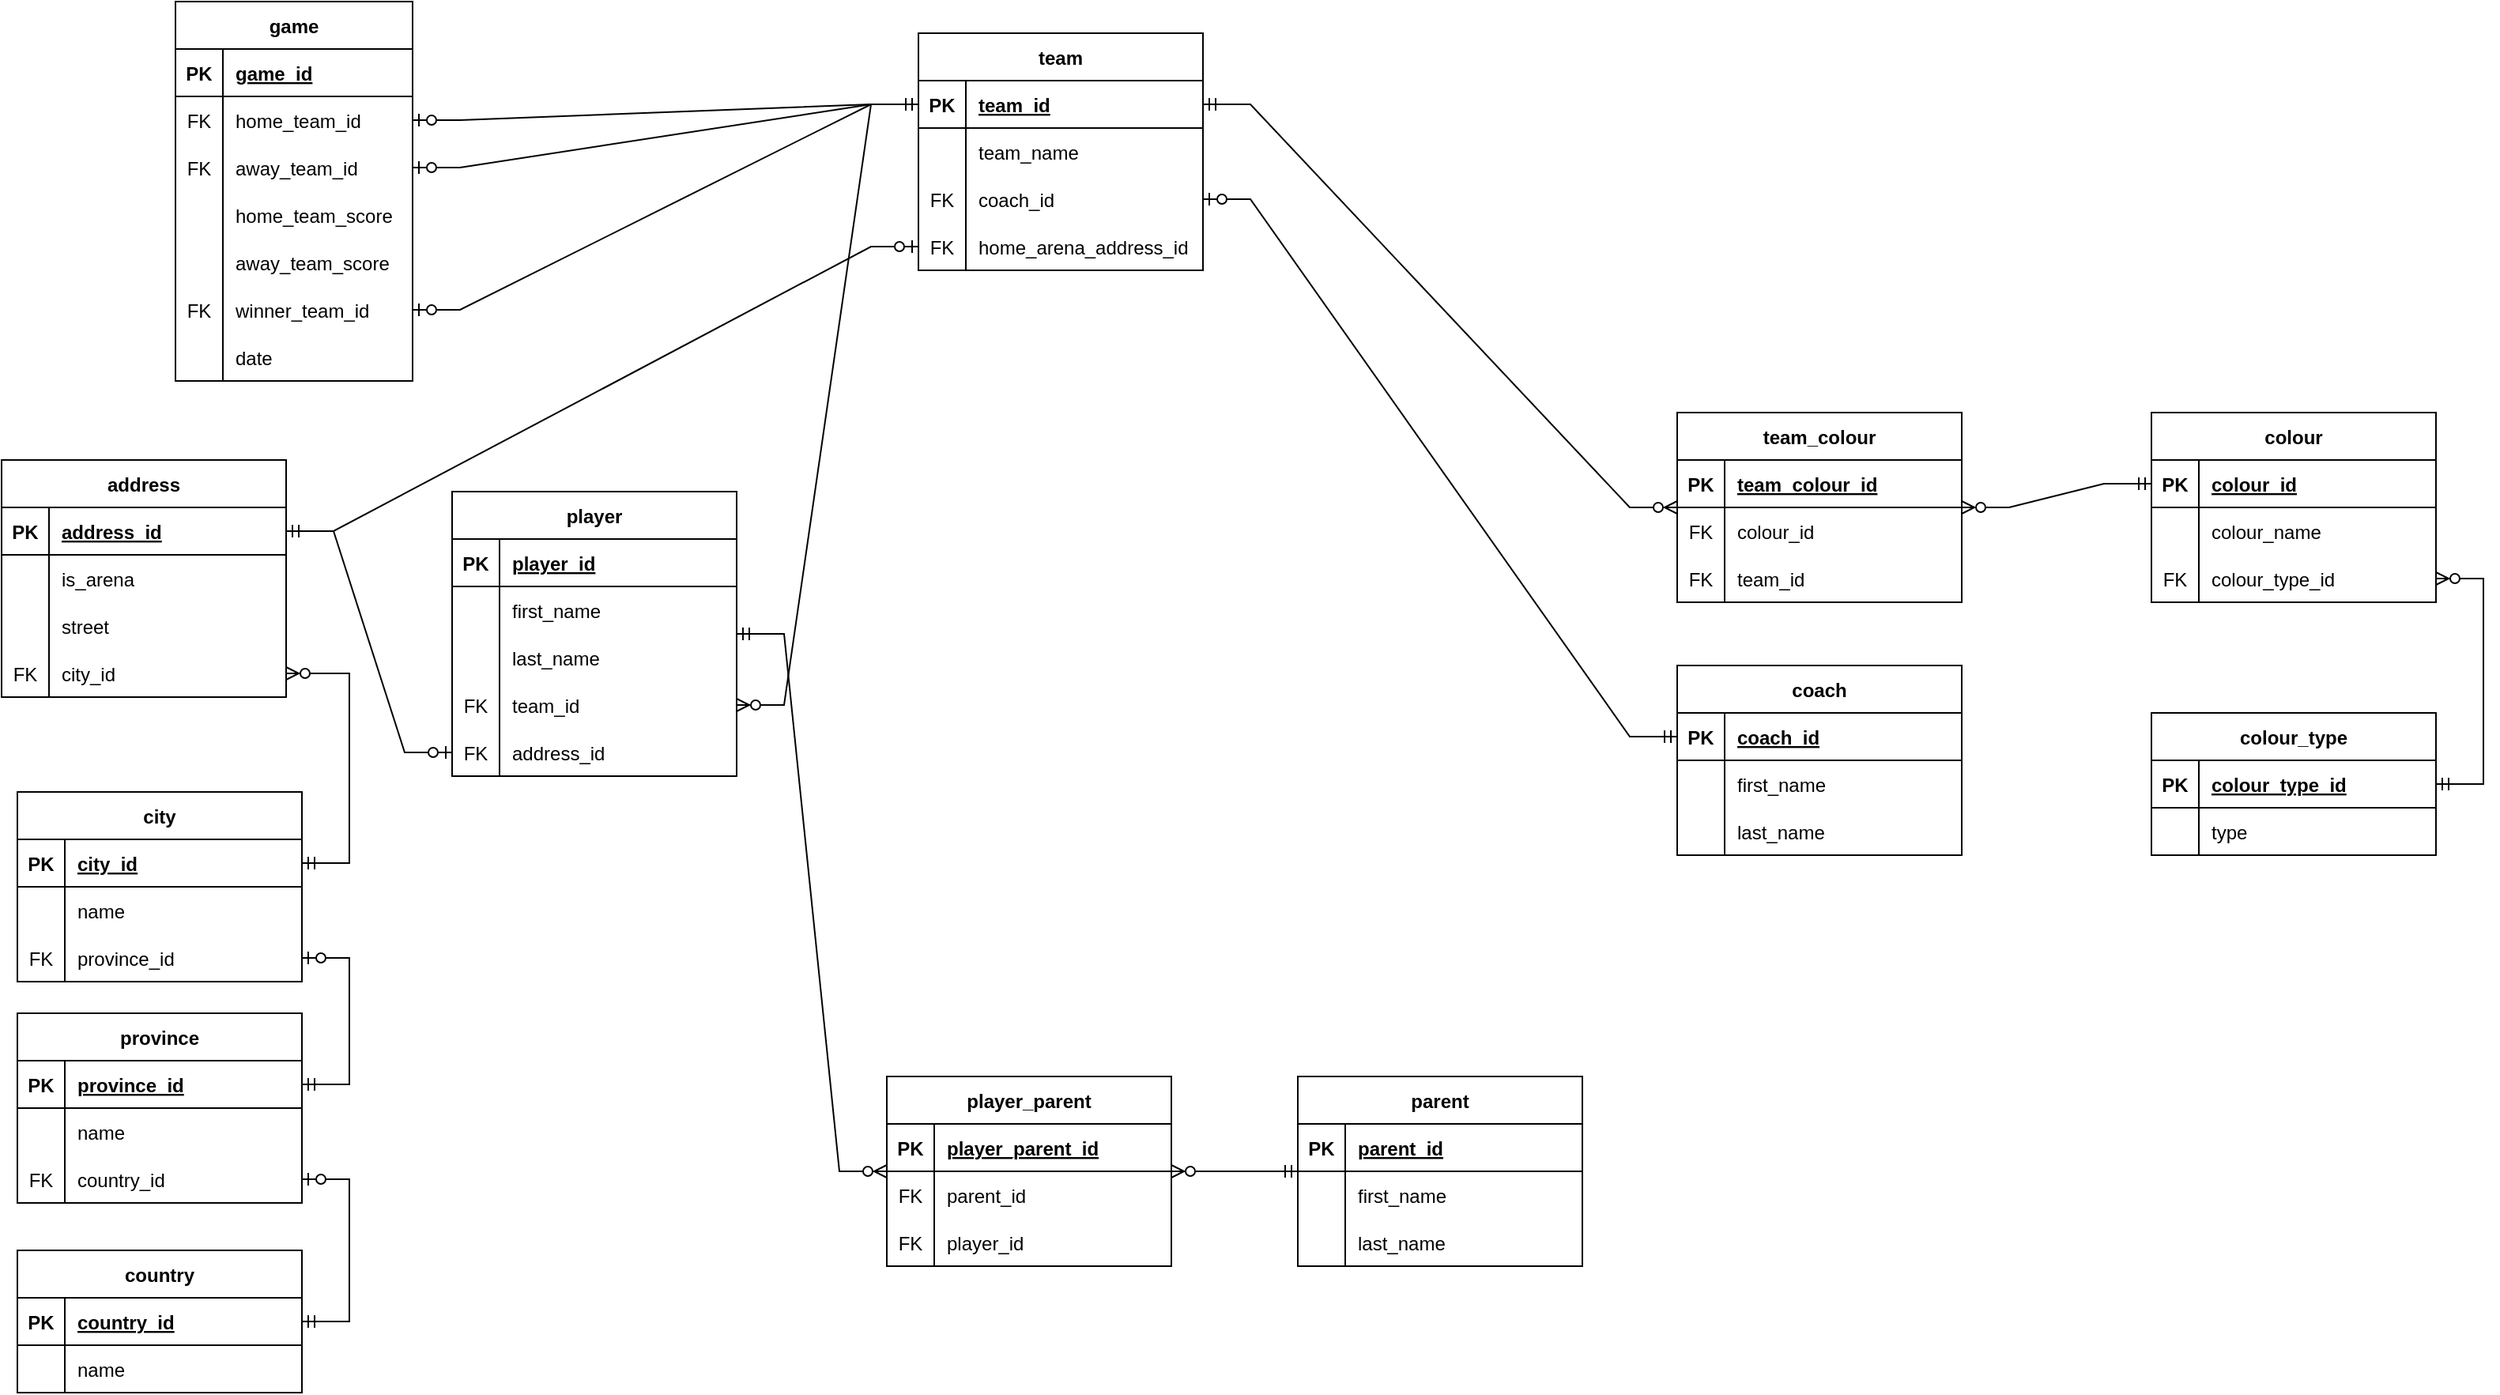 <mxfile version="16.5.2" type="github">
  <diagram id="R2lEEEUBdFMjLlhIrx00" name="Page-1">
    <mxGraphModel dx="1497" dy="794" grid="1" gridSize="10" guides="1" tooltips="1" connect="1" arrows="1" fold="1" page="1" pageScale="1" pageWidth="850" pageHeight="1100" math="0" shadow="0" extFonts="Permanent Marker^https://fonts.googleapis.com/css?family=Permanent+Marker">
      <root>
        <mxCell id="0" />
        <mxCell id="1" parent="0" />
        <mxCell id="Wv8FKeUFwzZ08AXD1K2r-1" value="team" style="shape=table;startSize=30;container=1;collapsible=1;childLayout=tableLayout;fixedRows=1;rowLines=0;fontStyle=1;align=center;resizeLast=1;" parent="1" vertex="1">
          <mxGeometry x="630" y="110" width="180" height="150" as="geometry" />
        </mxCell>
        <mxCell id="Wv8FKeUFwzZ08AXD1K2r-2" value="" style="shape=tableRow;horizontal=0;startSize=0;swimlaneHead=0;swimlaneBody=0;fillColor=none;collapsible=0;dropTarget=0;points=[[0,0.5],[1,0.5]];portConstraint=eastwest;top=0;left=0;right=0;bottom=1;" parent="Wv8FKeUFwzZ08AXD1K2r-1" vertex="1">
          <mxGeometry y="30" width="180" height="30" as="geometry" />
        </mxCell>
        <mxCell id="Wv8FKeUFwzZ08AXD1K2r-3" value="PK" style="shape=partialRectangle;connectable=0;fillColor=none;top=0;left=0;bottom=0;right=0;fontStyle=1;overflow=hidden;" parent="Wv8FKeUFwzZ08AXD1K2r-2" vertex="1">
          <mxGeometry width="30" height="30" as="geometry">
            <mxRectangle width="30" height="30" as="alternateBounds" />
          </mxGeometry>
        </mxCell>
        <mxCell id="Wv8FKeUFwzZ08AXD1K2r-4" value="team_id" style="shape=partialRectangle;connectable=0;fillColor=none;top=0;left=0;bottom=0;right=0;align=left;spacingLeft=6;fontStyle=5;overflow=hidden;" parent="Wv8FKeUFwzZ08AXD1K2r-2" vertex="1">
          <mxGeometry x="30" width="150" height="30" as="geometry">
            <mxRectangle width="150" height="30" as="alternateBounds" />
          </mxGeometry>
        </mxCell>
        <mxCell id="Wv8FKeUFwzZ08AXD1K2r-5" value="" style="shape=tableRow;horizontal=0;startSize=0;swimlaneHead=0;swimlaneBody=0;fillColor=none;collapsible=0;dropTarget=0;points=[[0,0.5],[1,0.5]];portConstraint=eastwest;top=0;left=0;right=0;bottom=0;" parent="Wv8FKeUFwzZ08AXD1K2r-1" vertex="1">
          <mxGeometry y="60" width="180" height="30" as="geometry" />
        </mxCell>
        <mxCell id="Wv8FKeUFwzZ08AXD1K2r-6" value="" style="shape=partialRectangle;connectable=0;fillColor=none;top=0;left=0;bottom=0;right=0;editable=1;overflow=hidden;" parent="Wv8FKeUFwzZ08AXD1K2r-5" vertex="1">
          <mxGeometry width="30" height="30" as="geometry">
            <mxRectangle width="30" height="30" as="alternateBounds" />
          </mxGeometry>
        </mxCell>
        <mxCell id="Wv8FKeUFwzZ08AXD1K2r-7" value="team_name" style="shape=partialRectangle;connectable=0;fillColor=none;top=0;left=0;bottom=0;right=0;align=left;spacingLeft=6;overflow=hidden;" parent="Wv8FKeUFwzZ08AXD1K2r-5" vertex="1">
          <mxGeometry x="30" width="150" height="30" as="geometry">
            <mxRectangle width="150" height="30" as="alternateBounds" />
          </mxGeometry>
        </mxCell>
        <mxCell id="Wv8FKeUFwzZ08AXD1K2r-8" value="" style="shape=tableRow;horizontal=0;startSize=0;swimlaneHead=0;swimlaneBody=0;fillColor=none;collapsible=0;dropTarget=0;points=[[0,0.5],[1,0.5]];portConstraint=eastwest;top=0;left=0;right=0;bottom=0;" parent="Wv8FKeUFwzZ08AXD1K2r-1" vertex="1">
          <mxGeometry y="90" width="180" height="30" as="geometry" />
        </mxCell>
        <mxCell id="Wv8FKeUFwzZ08AXD1K2r-9" value="FK" style="shape=partialRectangle;connectable=0;fillColor=none;top=0;left=0;bottom=0;right=0;editable=1;overflow=hidden;" parent="Wv8FKeUFwzZ08AXD1K2r-8" vertex="1">
          <mxGeometry width="30" height="30" as="geometry">
            <mxRectangle width="30" height="30" as="alternateBounds" />
          </mxGeometry>
        </mxCell>
        <mxCell id="Wv8FKeUFwzZ08AXD1K2r-10" value="coach_id" style="shape=partialRectangle;connectable=0;fillColor=none;top=0;left=0;bottom=0;right=0;align=left;spacingLeft=6;overflow=hidden;" parent="Wv8FKeUFwzZ08AXD1K2r-8" vertex="1">
          <mxGeometry x="30" width="150" height="30" as="geometry">
            <mxRectangle width="150" height="30" as="alternateBounds" />
          </mxGeometry>
        </mxCell>
        <mxCell id="Wv8FKeUFwzZ08AXD1K2r-11" value="" style="shape=tableRow;horizontal=0;startSize=0;swimlaneHead=0;swimlaneBody=0;fillColor=none;collapsible=0;dropTarget=0;points=[[0,0.5],[1,0.5]];portConstraint=eastwest;top=0;left=0;right=0;bottom=0;" parent="Wv8FKeUFwzZ08AXD1K2r-1" vertex="1">
          <mxGeometry y="120" width="180" height="30" as="geometry" />
        </mxCell>
        <mxCell id="Wv8FKeUFwzZ08AXD1K2r-12" value="FK" style="shape=partialRectangle;connectable=0;fillColor=none;top=0;left=0;bottom=0;right=0;editable=1;overflow=hidden;" parent="Wv8FKeUFwzZ08AXD1K2r-11" vertex="1">
          <mxGeometry width="30" height="30" as="geometry">
            <mxRectangle width="30" height="30" as="alternateBounds" />
          </mxGeometry>
        </mxCell>
        <mxCell id="Wv8FKeUFwzZ08AXD1K2r-13" value="home_arena_address_id" style="shape=partialRectangle;connectable=0;fillColor=none;top=0;left=0;bottom=0;right=0;align=left;spacingLeft=6;overflow=hidden;" parent="Wv8FKeUFwzZ08AXD1K2r-11" vertex="1">
          <mxGeometry x="30" width="150" height="30" as="geometry">
            <mxRectangle width="150" height="30" as="alternateBounds" />
          </mxGeometry>
        </mxCell>
        <mxCell id="Wv8FKeUFwzZ08AXD1K2r-14" value="coach" style="shape=table;startSize=30;container=1;collapsible=1;childLayout=tableLayout;fixedRows=1;rowLines=0;fontStyle=1;align=center;resizeLast=1;" parent="1" vertex="1">
          <mxGeometry x="1110" y="510" width="180" height="120" as="geometry" />
        </mxCell>
        <mxCell id="Wv8FKeUFwzZ08AXD1K2r-15" value="" style="shape=tableRow;horizontal=0;startSize=0;swimlaneHead=0;swimlaneBody=0;fillColor=none;collapsible=0;dropTarget=0;points=[[0,0.5],[1,0.5]];portConstraint=eastwest;top=0;left=0;right=0;bottom=1;" parent="Wv8FKeUFwzZ08AXD1K2r-14" vertex="1">
          <mxGeometry y="30" width="180" height="30" as="geometry" />
        </mxCell>
        <mxCell id="Wv8FKeUFwzZ08AXD1K2r-16" value="PK" style="shape=partialRectangle;connectable=0;fillColor=none;top=0;left=0;bottom=0;right=0;fontStyle=1;overflow=hidden;" parent="Wv8FKeUFwzZ08AXD1K2r-15" vertex="1">
          <mxGeometry width="30" height="30" as="geometry">
            <mxRectangle width="30" height="30" as="alternateBounds" />
          </mxGeometry>
        </mxCell>
        <mxCell id="Wv8FKeUFwzZ08AXD1K2r-17" value="coach_id" style="shape=partialRectangle;connectable=0;fillColor=none;top=0;left=0;bottom=0;right=0;align=left;spacingLeft=6;fontStyle=5;overflow=hidden;" parent="Wv8FKeUFwzZ08AXD1K2r-15" vertex="1">
          <mxGeometry x="30" width="150" height="30" as="geometry">
            <mxRectangle width="150" height="30" as="alternateBounds" />
          </mxGeometry>
        </mxCell>
        <mxCell id="Wv8FKeUFwzZ08AXD1K2r-18" value="" style="shape=tableRow;horizontal=0;startSize=0;swimlaneHead=0;swimlaneBody=0;fillColor=none;collapsible=0;dropTarget=0;points=[[0,0.5],[1,0.5]];portConstraint=eastwest;top=0;left=0;right=0;bottom=0;" parent="Wv8FKeUFwzZ08AXD1K2r-14" vertex="1">
          <mxGeometry y="60" width="180" height="30" as="geometry" />
        </mxCell>
        <mxCell id="Wv8FKeUFwzZ08AXD1K2r-19" value="" style="shape=partialRectangle;connectable=0;fillColor=none;top=0;left=0;bottom=0;right=0;editable=1;overflow=hidden;" parent="Wv8FKeUFwzZ08AXD1K2r-18" vertex="1">
          <mxGeometry width="30" height="30" as="geometry">
            <mxRectangle width="30" height="30" as="alternateBounds" />
          </mxGeometry>
        </mxCell>
        <mxCell id="Wv8FKeUFwzZ08AXD1K2r-20" value="first_name" style="shape=partialRectangle;connectable=0;fillColor=none;top=0;left=0;bottom=0;right=0;align=left;spacingLeft=6;overflow=hidden;" parent="Wv8FKeUFwzZ08AXD1K2r-18" vertex="1">
          <mxGeometry x="30" width="150" height="30" as="geometry">
            <mxRectangle width="150" height="30" as="alternateBounds" />
          </mxGeometry>
        </mxCell>
        <mxCell id="Wv8FKeUFwzZ08AXD1K2r-21" value="" style="shape=tableRow;horizontal=0;startSize=0;swimlaneHead=0;swimlaneBody=0;fillColor=none;collapsible=0;dropTarget=0;points=[[0,0.5],[1,0.5]];portConstraint=eastwest;top=0;left=0;right=0;bottom=0;" parent="Wv8FKeUFwzZ08AXD1K2r-14" vertex="1">
          <mxGeometry y="90" width="180" height="30" as="geometry" />
        </mxCell>
        <mxCell id="Wv8FKeUFwzZ08AXD1K2r-22" value="" style="shape=partialRectangle;connectable=0;fillColor=none;top=0;left=0;bottom=0;right=0;editable=1;overflow=hidden;" parent="Wv8FKeUFwzZ08AXD1K2r-21" vertex="1">
          <mxGeometry width="30" height="30" as="geometry">
            <mxRectangle width="30" height="30" as="alternateBounds" />
          </mxGeometry>
        </mxCell>
        <mxCell id="Wv8FKeUFwzZ08AXD1K2r-23" value="last_name" style="shape=partialRectangle;connectable=0;fillColor=none;top=0;left=0;bottom=0;right=0;align=left;spacingLeft=6;overflow=hidden;" parent="Wv8FKeUFwzZ08AXD1K2r-21" vertex="1">
          <mxGeometry x="30" width="150" height="30" as="geometry">
            <mxRectangle width="150" height="30" as="alternateBounds" />
          </mxGeometry>
        </mxCell>
        <mxCell id="Wv8FKeUFwzZ08AXD1K2r-44" value="" style="edgeStyle=entityRelationEdgeStyle;fontSize=12;html=1;endArrow=ERzeroToOne;startArrow=ERmandOne;rounded=0;" parent="1" source="Wv8FKeUFwzZ08AXD1K2r-15" target="Wv8FKeUFwzZ08AXD1K2r-8" edge="1">
          <mxGeometry width="100" height="100" relative="1" as="geometry">
            <mxPoint x="370" y="440" as="sourcePoint" />
            <mxPoint x="470" y="340" as="targetPoint" />
          </mxGeometry>
        </mxCell>
        <mxCell id="Wv8FKeUFwzZ08AXD1K2r-45" value="team_colour" style="shape=table;startSize=30;container=1;collapsible=1;childLayout=tableLayout;fixedRows=1;rowLines=0;fontStyle=1;align=center;resizeLast=1;" parent="1" vertex="1">
          <mxGeometry x="1110" y="350" width="180" height="120" as="geometry" />
        </mxCell>
        <mxCell id="Wv8FKeUFwzZ08AXD1K2r-46" value="" style="shape=tableRow;horizontal=0;startSize=0;swimlaneHead=0;swimlaneBody=0;fillColor=none;collapsible=0;dropTarget=0;points=[[0,0.5],[1,0.5]];portConstraint=eastwest;top=0;left=0;right=0;bottom=1;" parent="Wv8FKeUFwzZ08AXD1K2r-45" vertex="1">
          <mxGeometry y="30" width="180" height="30" as="geometry" />
        </mxCell>
        <mxCell id="Wv8FKeUFwzZ08AXD1K2r-47" value="PK" style="shape=partialRectangle;connectable=0;fillColor=none;top=0;left=0;bottom=0;right=0;fontStyle=1;overflow=hidden;" parent="Wv8FKeUFwzZ08AXD1K2r-46" vertex="1">
          <mxGeometry width="30" height="30" as="geometry">
            <mxRectangle width="30" height="30" as="alternateBounds" />
          </mxGeometry>
        </mxCell>
        <mxCell id="Wv8FKeUFwzZ08AXD1K2r-48" value="team_colour_id" style="shape=partialRectangle;connectable=0;fillColor=none;top=0;left=0;bottom=0;right=0;align=left;spacingLeft=6;fontStyle=5;overflow=hidden;" parent="Wv8FKeUFwzZ08AXD1K2r-46" vertex="1">
          <mxGeometry x="30" width="150" height="30" as="geometry">
            <mxRectangle width="150" height="30" as="alternateBounds" />
          </mxGeometry>
        </mxCell>
        <mxCell id="Wv8FKeUFwzZ08AXD1K2r-49" value="" style="shape=tableRow;horizontal=0;startSize=0;swimlaneHead=0;swimlaneBody=0;fillColor=none;collapsible=0;dropTarget=0;points=[[0,0.5],[1,0.5]];portConstraint=eastwest;top=0;left=0;right=0;bottom=0;" parent="Wv8FKeUFwzZ08AXD1K2r-45" vertex="1">
          <mxGeometry y="60" width="180" height="30" as="geometry" />
        </mxCell>
        <mxCell id="Wv8FKeUFwzZ08AXD1K2r-50" value="FK" style="shape=partialRectangle;connectable=0;fillColor=none;top=0;left=0;bottom=0;right=0;editable=1;overflow=hidden;" parent="Wv8FKeUFwzZ08AXD1K2r-49" vertex="1">
          <mxGeometry width="30" height="30" as="geometry">
            <mxRectangle width="30" height="30" as="alternateBounds" />
          </mxGeometry>
        </mxCell>
        <mxCell id="Wv8FKeUFwzZ08AXD1K2r-51" value="colour_id" style="shape=partialRectangle;connectable=0;fillColor=none;top=0;left=0;bottom=0;right=0;align=left;spacingLeft=6;overflow=hidden;" parent="Wv8FKeUFwzZ08AXD1K2r-49" vertex="1">
          <mxGeometry x="30" width="150" height="30" as="geometry">
            <mxRectangle width="150" height="30" as="alternateBounds" />
          </mxGeometry>
        </mxCell>
        <mxCell id="Wv8FKeUFwzZ08AXD1K2r-52" value="" style="shape=tableRow;horizontal=0;startSize=0;swimlaneHead=0;swimlaneBody=0;fillColor=none;collapsible=0;dropTarget=0;points=[[0,0.5],[1,0.5]];portConstraint=eastwest;top=0;left=0;right=0;bottom=0;" parent="Wv8FKeUFwzZ08AXD1K2r-45" vertex="1">
          <mxGeometry y="90" width="180" height="30" as="geometry" />
        </mxCell>
        <mxCell id="Wv8FKeUFwzZ08AXD1K2r-53" value="FK" style="shape=partialRectangle;connectable=0;fillColor=none;top=0;left=0;bottom=0;right=0;editable=1;overflow=hidden;" parent="Wv8FKeUFwzZ08AXD1K2r-52" vertex="1">
          <mxGeometry width="30" height="30" as="geometry">
            <mxRectangle width="30" height="30" as="alternateBounds" />
          </mxGeometry>
        </mxCell>
        <mxCell id="Wv8FKeUFwzZ08AXD1K2r-54" value="team_id" style="shape=partialRectangle;connectable=0;fillColor=none;top=0;left=0;bottom=0;right=0;align=left;spacingLeft=6;overflow=hidden;" parent="Wv8FKeUFwzZ08AXD1K2r-52" vertex="1">
          <mxGeometry x="30" width="150" height="30" as="geometry">
            <mxRectangle width="150" height="30" as="alternateBounds" />
          </mxGeometry>
        </mxCell>
        <mxCell id="Wv8FKeUFwzZ08AXD1K2r-58" value="" style="edgeStyle=entityRelationEdgeStyle;fontSize=12;html=1;endArrow=ERzeroToMany;startArrow=ERmandOne;rounded=0;" parent="1" source="Wv8FKeUFwzZ08AXD1K2r-2" target="Wv8FKeUFwzZ08AXD1K2r-45" edge="1">
          <mxGeometry width="100" height="100" relative="1" as="geometry">
            <mxPoint x="370" y="440" as="sourcePoint" />
            <mxPoint x="470" y="340" as="targetPoint" />
          </mxGeometry>
        </mxCell>
        <mxCell id="Wv8FKeUFwzZ08AXD1K2r-59" value="player" style="shape=table;startSize=30;container=1;collapsible=1;childLayout=tableLayout;fixedRows=1;rowLines=0;fontStyle=1;align=center;resizeLast=1;" parent="1" vertex="1">
          <mxGeometry x="335" y="400" width="180" height="180" as="geometry" />
        </mxCell>
        <mxCell id="Wv8FKeUFwzZ08AXD1K2r-60" value="" style="shape=tableRow;horizontal=0;startSize=0;swimlaneHead=0;swimlaneBody=0;fillColor=none;collapsible=0;dropTarget=0;points=[[0,0.5],[1,0.5]];portConstraint=eastwest;top=0;left=0;right=0;bottom=1;" parent="Wv8FKeUFwzZ08AXD1K2r-59" vertex="1">
          <mxGeometry y="30" width="180" height="30" as="geometry" />
        </mxCell>
        <mxCell id="Wv8FKeUFwzZ08AXD1K2r-61" value="PK" style="shape=partialRectangle;connectable=0;fillColor=none;top=0;left=0;bottom=0;right=0;fontStyle=1;overflow=hidden;" parent="Wv8FKeUFwzZ08AXD1K2r-60" vertex="1">
          <mxGeometry width="30" height="30" as="geometry">
            <mxRectangle width="30" height="30" as="alternateBounds" />
          </mxGeometry>
        </mxCell>
        <mxCell id="Wv8FKeUFwzZ08AXD1K2r-62" value="player_id" style="shape=partialRectangle;connectable=0;fillColor=none;top=0;left=0;bottom=0;right=0;align=left;spacingLeft=6;fontStyle=5;overflow=hidden;" parent="Wv8FKeUFwzZ08AXD1K2r-60" vertex="1">
          <mxGeometry x="30" width="150" height="30" as="geometry">
            <mxRectangle width="150" height="30" as="alternateBounds" />
          </mxGeometry>
        </mxCell>
        <mxCell id="Wv8FKeUFwzZ08AXD1K2r-63" value="" style="shape=tableRow;horizontal=0;startSize=0;swimlaneHead=0;swimlaneBody=0;fillColor=none;collapsible=0;dropTarget=0;points=[[0,0.5],[1,0.5]];portConstraint=eastwest;top=0;left=0;right=0;bottom=0;" parent="Wv8FKeUFwzZ08AXD1K2r-59" vertex="1">
          <mxGeometry y="60" width="180" height="30" as="geometry" />
        </mxCell>
        <mxCell id="Wv8FKeUFwzZ08AXD1K2r-64" value="" style="shape=partialRectangle;connectable=0;fillColor=none;top=0;left=0;bottom=0;right=0;editable=1;overflow=hidden;" parent="Wv8FKeUFwzZ08AXD1K2r-63" vertex="1">
          <mxGeometry width="30" height="30" as="geometry">
            <mxRectangle width="30" height="30" as="alternateBounds" />
          </mxGeometry>
        </mxCell>
        <mxCell id="Wv8FKeUFwzZ08AXD1K2r-65" value="first_name" style="shape=partialRectangle;connectable=0;fillColor=none;top=0;left=0;bottom=0;right=0;align=left;spacingLeft=6;overflow=hidden;" parent="Wv8FKeUFwzZ08AXD1K2r-63" vertex="1">
          <mxGeometry x="30" width="150" height="30" as="geometry">
            <mxRectangle width="150" height="30" as="alternateBounds" />
          </mxGeometry>
        </mxCell>
        <mxCell id="Wv8FKeUFwzZ08AXD1K2r-66" value="" style="shape=tableRow;horizontal=0;startSize=0;swimlaneHead=0;swimlaneBody=0;fillColor=none;collapsible=0;dropTarget=0;points=[[0,0.5],[1,0.5]];portConstraint=eastwest;top=0;left=0;right=0;bottom=0;" parent="Wv8FKeUFwzZ08AXD1K2r-59" vertex="1">
          <mxGeometry y="90" width="180" height="30" as="geometry" />
        </mxCell>
        <mxCell id="Wv8FKeUFwzZ08AXD1K2r-67" value="" style="shape=partialRectangle;connectable=0;fillColor=none;top=0;left=0;bottom=0;right=0;editable=1;overflow=hidden;" parent="Wv8FKeUFwzZ08AXD1K2r-66" vertex="1">
          <mxGeometry width="30" height="30" as="geometry">
            <mxRectangle width="30" height="30" as="alternateBounds" />
          </mxGeometry>
        </mxCell>
        <mxCell id="Wv8FKeUFwzZ08AXD1K2r-68" value="last_name" style="shape=partialRectangle;connectable=0;fillColor=none;top=0;left=0;bottom=0;right=0;align=left;spacingLeft=6;overflow=hidden;" parent="Wv8FKeUFwzZ08AXD1K2r-66" vertex="1">
          <mxGeometry x="30" width="150" height="30" as="geometry">
            <mxRectangle width="150" height="30" as="alternateBounds" />
          </mxGeometry>
        </mxCell>
        <mxCell id="Wv8FKeUFwzZ08AXD1K2r-69" value="" style="shape=tableRow;horizontal=0;startSize=0;swimlaneHead=0;swimlaneBody=0;fillColor=none;collapsible=0;dropTarget=0;points=[[0,0.5],[1,0.5]];portConstraint=eastwest;top=0;left=0;right=0;bottom=0;" parent="Wv8FKeUFwzZ08AXD1K2r-59" vertex="1">
          <mxGeometry y="120" width="180" height="30" as="geometry" />
        </mxCell>
        <mxCell id="Wv8FKeUFwzZ08AXD1K2r-70" value="FK" style="shape=partialRectangle;connectable=0;fillColor=none;top=0;left=0;bottom=0;right=0;editable=1;overflow=hidden;" parent="Wv8FKeUFwzZ08AXD1K2r-69" vertex="1">
          <mxGeometry width="30" height="30" as="geometry">
            <mxRectangle width="30" height="30" as="alternateBounds" />
          </mxGeometry>
        </mxCell>
        <mxCell id="Wv8FKeUFwzZ08AXD1K2r-71" value="team_id" style="shape=partialRectangle;connectable=0;fillColor=none;top=0;left=0;bottom=0;right=0;align=left;spacingLeft=6;overflow=hidden;" parent="Wv8FKeUFwzZ08AXD1K2r-69" vertex="1">
          <mxGeometry x="30" width="150" height="30" as="geometry">
            <mxRectangle width="150" height="30" as="alternateBounds" />
          </mxGeometry>
        </mxCell>
        <mxCell id="Wv8FKeUFwzZ08AXD1K2r-101" value="" style="shape=tableRow;horizontal=0;startSize=0;swimlaneHead=0;swimlaneBody=0;fillColor=none;collapsible=0;dropTarget=0;points=[[0,0.5],[1,0.5]];portConstraint=eastwest;top=0;left=0;right=0;bottom=0;" parent="Wv8FKeUFwzZ08AXD1K2r-59" vertex="1">
          <mxGeometry y="150" width="180" height="30" as="geometry" />
        </mxCell>
        <mxCell id="Wv8FKeUFwzZ08AXD1K2r-102" value="FK" style="shape=partialRectangle;connectable=0;fillColor=none;top=0;left=0;bottom=0;right=0;fontStyle=0;overflow=hidden;" parent="Wv8FKeUFwzZ08AXD1K2r-101" vertex="1">
          <mxGeometry width="30" height="30" as="geometry">
            <mxRectangle width="30" height="30" as="alternateBounds" />
          </mxGeometry>
        </mxCell>
        <mxCell id="Wv8FKeUFwzZ08AXD1K2r-103" value="address_id" style="shape=partialRectangle;connectable=0;fillColor=none;top=0;left=0;bottom=0;right=0;align=left;spacingLeft=6;fontStyle=0;overflow=hidden;" parent="Wv8FKeUFwzZ08AXD1K2r-101" vertex="1">
          <mxGeometry x="30" width="150" height="30" as="geometry">
            <mxRectangle width="150" height="30" as="alternateBounds" />
          </mxGeometry>
        </mxCell>
        <mxCell id="Wv8FKeUFwzZ08AXD1K2r-72" value="parent" style="shape=table;startSize=30;container=1;collapsible=1;childLayout=tableLayout;fixedRows=1;rowLines=0;fontStyle=1;align=center;resizeLast=1;" parent="1" vertex="1">
          <mxGeometry x="870" y="770" width="180" height="120" as="geometry" />
        </mxCell>
        <mxCell id="Wv8FKeUFwzZ08AXD1K2r-73" value="" style="shape=tableRow;horizontal=0;startSize=0;swimlaneHead=0;swimlaneBody=0;fillColor=none;collapsible=0;dropTarget=0;points=[[0,0.5],[1,0.5]];portConstraint=eastwest;top=0;left=0;right=0;bottom=1;" parent="Wv8FKeUFwzZ08AXD1K2r-72" vertex="1">
          <mxGeometry y="30" width="180" height="30" as="geometry" />
        </mxCell>
        <mxCell id="Wv8FKeUFwzZ08AXD1K2r-74" value="PK" style="shape=partialRectangle;connectable=0;fillColor=none;top=0;left=0;bottom=0;right=0;fontStyle=1;overflow=hidden;" parent="Wv8FKeUFwzZ08AXD1K2r-73" vertex="1">
          <mxGeometry width="30" height="30" as="geometry">
            <mxRectangle width="30" height="30" as="alternateBounds" />
          </mxGeometry>
        </mxCell>
        <mxCell id="Wv8FKeUFwzZ08AXD1K2r-75" value="parent_id" style="shape=partialRectangle;connectable=0;fillColor=none;top=0;left=0;bottom=0;right=0;align=left;spacingLeft=6;fontStyle=5;overflow=hidden;" parent="Wv8FKeUFwzZ08AXD1K2r-73" vertex="1">
          <mxGeometry x="30" width="150" height="30" as="geometry">
            <mxRectangle width="150" height="30" as="alternateBounds" />
          </mxGeometry>
        </mxCell>
        <mxCell id="Wv8FKeUFwzZ08AXD1K2r-76" value="" style="shape=tableRow;horizontal=0;startSize=0;swimlaneHead=0;swimlaneBody=0;fillColor=none;collapsible=0;dropTarget=0;points=[[0,0.5],[1,0.5]];portConstraint=eastwest;top=0;left=0;right=0;bottom=0;" parent="Wv8FKeUFwzZ08AXD1K2r-72" vertex="1">
          <mxGeometry y="60" width="180" height="30" as="geometry" />
        </mxCell>
        <mxCell id="Wv8FKeUFwzZ08AXD1K2r-77" value="" style="shape=partialRectangle;connectable=0;fillColor=none;top=0;left=0;bottom=0;right=0;editable=1;overflow=hidden;" parent="Wv8FKeUFwzZ08AXD1K2r-76" vertex="1">
          <mxGeometry width="30" height="30" as="geometry">
            <mxRectangle width="30" height="30" as="alternateBounds" />
          </mxGeometry>
        </mxCell>
        <mxCell id="Wv8FKeUFwzZ08AXD1K2r-78" value="first_name" style="shape=partialRectangle;connectable=0;fillColor=none;top=0;left=0;bottom=0;right=0;align=left;spacingLeft=6;overflow=hidden;" parent="Wv8FKeUFwzZ08AXD1K2r-76" vertex="1">
          <mxGeometry x="30" width="150" height="30" as="geometry">
            <mxRectangle width="150" height="30" as="alternateBounds" />
          </mxGeometry>
        </mxCell>
        <mxCell id="Wv8FKeUFwzZ08AXD1K2r-79" value="" style="shape=tableRow;horizontal=0;startSize=0;swimlaneHead=0;swimlaneBody=0;fillColor=none;collapsible=0;dropTarget=0;points=[[0,0.5],[1,0.5]];portConstraint=eastwest;top=0;left=0;right=0;bottom=0;" parent="Wv8FKeUFwzZ08AXD1K2r-72" vertex="1">
          <mxGeometry y="90" width="180" height="30" as="geometry" />
        </mxCell>
        <mxCell id="Wv8FKeUFwzZ08AXD1K2r-80" value="" style="shape=partialRectangle;connectable=0;fillColor=none;top=0;left=0;bottom=0;right=0;editable=1;overflow=hidden;" parent="Wv8FKeUFwzZ08AXD1K2r-79" vertex="1">
          <mxGeometry width="30" height="30" as="geometry">
            <mxRectangle width="30" height="30" as="alternateBounds" />
          </mxGeometry>
        </mxCell>
        <mxCell id="Wv8FKeUFwzZ08AXD1K2r-81" value="last_name" style="shape=partialRectangle;connectable=0;fillColor=none;top=0;left=0;bottom=0;right=0;align=left;spacingLeft=6;overflow=hidden;" parent="Wv8FKeUFwzZ08AXD1K2r-79" vertex="1">
          <mxGeometry x="30" width="150" height="30" as="geometry">
            <mxRectangle width="150" height="30" as="alternateBounds" />
          </mxGeometry>
        </mxCell>
        <mxCell id="Wv8FKeUFwzZ08AXD1K2r-85" value="player_parent" style="shape=table;startSize=30;container=1;collapsible=1;childLayout=tableLayout;fixedRows=1;rowLines=0;fontStyle=1;align=center;resizeLast=1;" parent="1" vertex="1">
          <mxGeometry x="610" y="770" width="180" height="120" as="geometry" />
        </mxCell>
        <mxCell id="Wv8FKeUFwzZ08AXD1K2r-86" value="" style="shape=tableRow;horizontal=0;startSize=0;swimlaneHead=0;swimlaneBody=0;fillColor=none;collapsible=0;dropTarget=0;points=[[0,0.5],[1,0.5]];portConstraint=eastwest;top=0;left=0;right=0;bottom=1;" parent="Wv8FKeUFwzZ08AXD1K2r-85" vertex="1">
          <mxGeometry y="30" width="180" height="30" as="geometry" />
        </mxCell>
        <mxCell id="Wv8FKeUFwzZ08AXD1K2r-87" value="PK" style="shape=partialRectangle;connectable=0;fillColor=none;top=0;left=0;bottom=0;right=0;fontStyle=1;overflow=hidden;" parent="Wv8FKeUFwzZ08AXD1K2r-86" vertex="1">
          <mxGeometry width="30" height="30" as="geometry">
            <mxRectangle width="30" height="30" as="alternateBounds" />
          </mxGeometry>
        </mxCell>
        <mxCell id="Wv8FKeUFwzZ08AXD1K2r-88" value="player_parent_id" style="shape=partialRectangle;connectable=0;fillColor=none;top=0;left=0;bottom=0;right=0;align=left;spacingLeft=6;fontStyle=5;overflow=hidden;" parent="Wv8FKeUFwzZ08AXD1K2r-86" vertex="1">
          <mxGeometry x="30" width="150" height="30" as="geometry">
            <mxRectangle width="150" height="30" as="alternateBounds" />
          </mxGeometry>
        </mxCell>
        <mxCell id="Wv8FKeUFwzZ08AXD1K2r-89" value="" style="shape=tableRow;horizontal=0;startSize=0;swimlaneHead=0;swimlaneBody=0;fillColor=none;collapsible=0;dropTarget=0;points=[[0,0.5],[1,0.5]];portConstraint=eastwest;top=0;left=0;right=0;bottom=0;" parent="Wv8FKeUFwzZ08AXD1K2r-85" vertex="1">
          <mxGeometry y="60" width="180" height="30" as="geometry" />
        </mxCell>
        <mxCell id="Wv8FKeUFwzZ08AXD1K2r-90" value="FK" style="shape=partialRectangle;connectable=0;fillColor=none;top=0;left=0;bottom=0;right=0;editable=1;overflow=hidden;" parent="Wv8FKeUFwzZ08AXD1K2r-89" vertex="1">
          <mxGeometry width="30" height="30" as="geometry">
            <mxRectangle width="30" height="30" as="alternateBounds" />
          </mxGeometry>
        </mxCell>
        <mxCell id="Wv8FKeUFwzZ08AXD1K2r-91" value="parent_id" style="shape=partialRectangle;connectable=0;fillColor=none;top=0;left=0;bottom=0;right=0;align=left;spacingLeft=6;overflow=hidden;" parent="Wv8FKeUFwzZ08AXD1K2r-89" vertex="1">
          <mxGeometry x="30" width="150" height="30" as="geometry">
            <mxRectangle width="150" height="30" as="alternateBounds" />
          </mxGeometry>
        </mxCell>
        <mxCell id="Wv8FKeUFwzZ08AXD1K2r-92" value="" style="shape=tableRow;horizontal=0;startSize=0;swimlaneHead=0;swimlaneBody=0;fillColor=none;collapsible=0;dropTarget=0;points=[[0,0.5],[1,0.5]];portConstraint=eastwest;top=0;left=0;right=0;bottom=0;" parent="Wv8FKeUFwzZ08AXD1K2r-85" vertex="1">
          <mxGeometry y="90" width="180" height="30" as="geometry" />
        </mxCell>
        <mxCell id="Wv8FKeUFwzZ08AXD1K2r-93" value="FK" style="shape=partialRectangle;connectable=0;fillColor=none;top=0;left=0;bottom=0;right=0;editable=1;overflow=hidden;" parent="Wv8FKeUFwzZ08AXD1K2r-92" vertex="1">
          <mxGeometry width="30" height="30" as="geometry">
            <mxRectangle width="30" height="30" as="alternateBounds" />
          </mxGeometry>
        </mxCell>
        <mxCell id="Wv8FKeUFwzZ08AXD1K2r-94" value="player_id" style="shape=partialRectangle;connectable=0;fillColor=none;top=0;left=0;bottom=0;right=0;align=left;spacingLeft=6;overflow=hidden;" parent="Wv8FKeUFwzZ08AXD1K2r-92" vertex="1">
          <mxGeometry x="30" width="150" height="30" as="geometry">
            <mxRectangle width="150" height="30" as="alternateBounds" />
          </mxGeometry>
        </mxCell>
        <mxCell id="Wv8FKeUFwzZ08AXD1K2r-104" value="address" style="shape=table;startSize=30;container=1;collapsible=1;childLayout=tableLayout;fixedRows=1;rowLines=0;fontStyle=1;align=center;resizeLast=1;" parent="1" vertex="1">
          <mxGeometry x="50" y="380" width="180" height="150" as="geometry" />
        </mxCell>
        <mxCell id="Wv8FKeUFwzZ08AXD1K2r-105" value="" style="shape=tableRow;horizontal=0;startSize=0;swimlaneHead=0;swimlaneBody=0;fillColor=none;collapsible=0;dropTarget=0;points=[[0,0.5],[1,0.5]];portConstraint=eastwest;top=0;left=0;right=0;bottom=1;" parent="Wv8FKeUFwzZ08AXD1K2r-104" vertex="1">
          <mxGeometry y="30" width="180" height="30" as="geometry" />
        </mxCell>
        <mxCell id="Wv8FKeUFwzZ08AXD1K2r-106" value="PK" style="shape=partialRectangle;connectable=0;fillColor=none;top=0;left=0;bottom=0;right=0;fontStyle=1;overflow=hidden;" parent="Wv8FKeUFwzZ08AXD1K2r-105" vertex="1">
          <mxGeometry width="30" height="30" as="geometry">
            <mxRectangle width="30" height="30" as="alternateBounds" />
          </mxGeometry>
        </mxCell>
        <mxCell id="Wv8FKeUFwzZ08AXD1K2r-107" value="address_id" style="shape=partialRectangle;connectable=0;fillColor=none;top=0;left=0;bottom=0;right=0;align=left;spacingLeft=6;fontStyle=5;overflow=hidden;" parent="Wv8FKeUFwzZ08AXD1K2r-105" vertex="1">
          <mxGeometry x="30" width="150" height="30" as="geometry">
            <mxRectangle width="150" height="30" as="alternateBounds" />
          </mxGeometry>
        </mxCell>
        <mxCell id="Wv8FKeUFwzZ08AXD1K2r-108" value="" style="shape=tableRow;horizontal=0;startSize=0;swimlaneHead=0;swimlaneBody=0;fillColor=none;collapsible=0;dropTarget=0;points=[[0,0.5],[1,0.5]];portConstraint=eastwest;top=0;left=0;right=0;bottom=0;" parent="Wv8FKeUFwzZ08AXD1K2r-104" vertex="1">
          <mxGeometry y="60" width="180" height="30" as="geometry" />
        </mxCell>
        <mxCell id="Wv8FKeUFwzZ08AXD1K2r-109" value="" style="shape=partialRectangle;connectable=0;fillColor=none;top=0;left=0;bottom=0;right=0;editable=1;overflow=hidden;" parent="Wv8FKeUFwzZ08AXD1K2r-108" vertex="1">
          <mxGeometry width="30" height="30" as="geometry">
            <mxRectangle width="30" height="30" as="alternateBounds" />
          </mxGeometry>
        </mxCell>
        <mxCell id="Wv8FKeUFwzZ08AXD1K2r-110" value="is_arena" style="shape=partialRectangle;connectable=0;fillColor=none;top=0;left=0;bottom=0;right=0;align=left;spacingLeft=6;overflow=hidden;" parent="Wv8FKeUFwzZ08AXD1K2r-108" vertex="1">
          <mxGeometry x="30" width="150" height="30" as="geometry">
            <mxRectangle width="150" height="30" as="alternateBounds" />
          </mxGeometry>
        </mxCell>
        <mxCell id="Wv8FKeUFwzZ08AXD1K2r-111" value="" style="shape=tableRow;horizontal=0;startSize=0;swimlaneHead=0;swimlaneBody=0;fillColor=none;collapsible=0;dropTarget=0;points=[[0,0.5],[1,0.5]];portConstraint=eastwest;top=0;left=0;right=0;bottom=0;" parent="Wv8FKeUFwzZ08AXD1K2r-104" vertex="1">
          <mxGeometry y="90" width="180" height="30" as="geometry" />
        </mxCell>
        <mxCell id="Wv8FKeUFwzZ08AXD1K2r-112" value="" style="shape=partialRectangle;connectable=0;fillColor=none;top=0;left=0;bottom=0;right=0;editable=1;overflow=hidden;" parent="Wv8FKeUFwzZ08AXD1K2r-111" vertex="1">
          <mxGeometry width="30" height="30" as="geometry">
            <mxRectangle width="30" height="30" as="alternateBounds" />
          </mxGeometry>
        </mxCell>
        <mxCell id="Wv8FKeUFwzZ08AXD1K2r-113" value="street" style="shape=partialRectangle;connectable=0;fillColor=none;top=0;left=0;bottom=0;right=0;align=left;spacingLeft=6;overflow=hidden;" parent="Wv8FKeUFwzZ08AXD1K2r-111" vertex="1">
          <mxGeometry x="30" width="150" height="30" as="geometry">
            <mxRectangle width="150" height="30" as="alternateBounds" />
          </mxGeometry>
        </mxCell>
        <mxCell id="Wv8FKeUFwzZ08AXD1K2r-117" value="" style="shape=tableRow;horizontal=0;startSize=0;swimlaneHead=0;swimlaneBody=0;fillColor=none;collapsible=0;dropTarget=0;points=[[0,0.5],[1,0.5]];portConstraint=eastwest;top=0;left=0;right=0;bottom=0;" parent="Wv8FKeUFwzZ08AXD1K2r-104" vertex="1">
          <mxGeometry y="120" width="180" height="30" as="geometry" />
        </mxCell>
        <mxCell id="Wv8FKeUFwzZ08AXD1K2r-118" value="FK" style="shape=partialRectangle;connectable=0;fillColor=none;top=0;left=0;bottom=0;right=0;editable=1;overflow=hidden;" parent="Wv8FKeUFwzZ08AXD1K2r-117" vertex="1">
          <mxGeometry width="30" height="30" as="geometry">
            <mxRectangle width="30" height="30" as="alternateBounds" />
          </mxGeometry>
        </mxCell>
        <mxCell id="Wv8FKeUFwzZ08AXD1K2r-119" value="city_id" style="shape=partialRectangle;connectable=0;fillColor=none;top=0;left=0;bottom=0;right=0;align=left;spacingLeft=6;overflow=hidden;" parent="Wv8FKeUFwzZ08AXD1K2r-117" vertex="1">
          <mxGeometry x="30" width="150" height="30" as="geometry">
            <mxRectangle width="150" height="30" as="alternateBounds" />
          </mxGeometry>
        </mxCell>
        <mxCell id="Wv8FKeUFwzZ08AXD1K2r-123" value="" style="edgeStyle=entityRelationEdgeStyle;fontSize=12;html=1;endArrow=ERzeroToOne;startArrow=ERmandOne;rounded=0;" parent="1" source="Wv8FKeUFwzZ08AXD1K2r-105" target="Wv8FKeUFwzZ08AXD1K2r-101" edge="1">
          <mxGeometry width="100" height="100" relative="1" as="geometry">
            <mxPoint x="240" y="425" as="sourcePoint" />
            <mxPoint x="290" y="490" as="targetPoint" />
          </mxGeometry>
        </mxCell>
        <mxCell id="Wv8FKeUFwzZ08AXD1K2r-124" value="" style="edgeStyle=entityRelationEdgeStyle;fontSize=12;html=1;endArrow=ERzeroToMany;startArrow=ERmandOne;rounded=0;" parent="1" source="Wv8FKeUFwzZ08AXD1K2r-2" target="Wv8FKeUFwzZ08AXD1K2r-69" edge="1">
          <mxGeometry width="100" height="100" relative="1" as="geometry">
            <mxPoint x="320" y="590" as="sourcePoint" />
            <mxPoint x="420" y="490" as="targetPoint" />
          </mxGeometry>
        </mxCell>
        <mxCell id="DGgsgtVIuEZsmseOuXV2-54" value="" style="edgeStyle=entityRelationEdgeStyle;fontSize=12;html=1;endArrow=ERzeroToMany;startArrow=ERmandOne;rounded=0;" parent="1" source="Wv8FKeUFwzZ08AXD1K2r-59" target="Wv8FKeUFwzZ08AXD1K2r-85" edge="1">
          <mxGeometry width="100" height="100" relative="1" as="geometry">
            <mxPoint x="640" y="565" as="sourcePoint" />
            <mxPoint x="765" y="575" as="targetPoint" />
          </mxGeometry>
        </mxCell>
        <mxCell id="DGgsgtVIuEZsmseOuXV2-55" value="" style="edgeStyle=entityRelationEdgeStyle;fontSize=12;html=1;endArrow=ERzeroToMany;startArrow=ERmandOne;rounded=0;" parent="1" source="Wv8FKeUFwzZ08AXD1K2r-72" target="Wv8FKeUFwzZ08AXD1K2r-85" edge="1">
          <mxGeometry width="100" height="100" relative="1" as="geometry">
            <mxPoint x="760" y="720" as="sourcePoint" />
            <mxPoint x="885" y="730" as="targetPoint" />
          </mxGeometry>
        </mxCell>
        <mxCell id="iZ93M4rUR8OnxuLwK0F_-1" value="game" style="shape=table;startSize=30;container=1;collapsible=1;childLayout=tableLayout;fixedRows=1;rowLines=0;fontStyle=1;align=center;resizeLast=1;" parent="1" vertex="1">
          <mxGeometry x="160" y="90" width="150" height="240" as="geometry" />
        </mxCell>
        <mxCell id="iZ93M4rUR8OnxuLwK0F_-2" value="" style="shape=tableRow;horizontal=0;startSize=0;swimlaneHead=0;swimlaneBody=0;fillColor=none;collapsible=0;dropTarget=0;points=[[0,0.5],[1,0.5]];portConstraint=eastwest;top=0;left=0;right=0;bottom=1;" parent="iZ93M4rUR8OnxuLwK0F_-1" vertex="1">
          <mxGeometry y="30" width="150" height="30" as="geometry" />
        </mxCell>
        <mxCell id="iZ93M4rUR8OnxuLwK0F_-3" value="PK" style="shape=partialRectangle;connectable=0;fillColor=none;top=0;left=0;bottom=0;right=0;fontStyle=1;overflow=hidden;" parent="iZ93M4rUR8OnxuLwK0F_-2" vertex="1">
          <mxGeometry width="30" height="30" as="geometry">
            <mxRectangle width="30" height="30" as="alternateBounds" />
          </mxGeometry>
        </mxCell>
        <mxCell id="iZ93M4rUR8OnxuLwK0F_-4" value="game_id" style="shape=partialRectangle;connectable=0;fillColor=none;top=0;left=0;bottom=0;right=0;align=left;spacingLeft=6;fontStyle=5;overflow=hidden;" parent="iZ93M4rUR8OnxuLwK0F_-2" vertex="1">
          <mxGeometry x="30" width="120" height="30" as="geometry">
            <mxRectangle width="120" height="30" as="alternateBounds" />
          </mxGeometry>
        </mxCell>
        <mxCell id="iZ93M4rUR8OnxuLwK0F_-5" value="" style="shape=tableRow;horizontal=0;startSize=0;swimlaneHead=0;swimlaneBody=0;fillColor=none;collapsible=0;dropTarget=0;points=[[0,0.5],[1,0.5]];portConstraint=eastwest;top=0;left=0;right=0;bottom=0;" parent="iZ93M4rUR8OnxuLwK0F_-1" vertex="1">
          <mxGeometry y="60" width="150" height="30" as="geometry" />
        </mxCell>
        <mxCell id="iZ93M4rUR8OnxuLwK0F_-6" value="FK" style="shape=partialRectangle;connectable=0;fillColor=none;top=0;left=0;bottom=0;right=0;editable=1;overflow=hidden;" parent="iZ93M4rUR8OnxuLwK0F_-5" vertex="1">
          <mxGeometry width="30" height="30" as="geometry">
            <mxRectangle width="30" height="30" as="alternateBounds" />
          </mxGeometry>
        </mxCell>
        <mxCell id="iZ93M4rUR8OnxuLwK0F_-7" value="home_team_id" style="shape=partialRectangle;connectable=0;fillColor=none;top=0;left=0;bottom=0;right=0;align=left;spacingLeft=6;overflow=hidden;" parent="iZ93M4rUR8OnxuLwK0F_-5" vertex="1">
          <mxGeometry x="30" width="120" height="30" as="geometry">
            <mxRectangle width="120" height="30" as="alternateBounds" />
          </mxGeometry>
        </mxCell>
        <mxCell id="iZ93M4rUR8OnxuLwK0F_-8" value="" style="shape=tableRow;horizontal=0;startSize=0;swimlaneHead=0;swimlaneBody=0;fillColor=none;collapsible=0;dropTarget=0;points=[[0,0.5],[1,0.5]];portConstraint=eastwest;top=0;left=0;right=0;bottom=0;" parent="iZ93M4rUR8OnxuLwK0F_-1" vertex="1">
          <mxGeometry y="90" width="150" height="30" as="geometry" />
        </mxCell>
        <mxCell id="iZ93M4rUR8OnxuLwK0F_-9" value="FK" style="shape=partialRectangle;connectable=0;fillColor=none;top=0;left=0;bottom=0;right=0;editable=1;overflow=hidden;" parent="iZ93M4rUR8OnxuLwK0F_-8" vertex="1">
          <mxGeometry width="30" height="30" as="geometry">
            <mxRectangle width="30" height="30" as="alternateBounds" />
          </mxGeometry>
        </mxCell>
        <mxCell id="iZ93M4rUR8OnxuLwK0F_-10" value="away_team_id" style="shape=partialRectangle;connectable=0;fillColor=none;top=0;left=0;bottom=0;right=0;align=left;spacingLeft=6;overflow=hidden;" parent="iZ93M4rUR8OnxuLwK0F_-8" vertex="1">
          <mxGeometry x="30" width="120" height="30" as="geometry">
            <mxRectangle width="120" height="30" as="alternateBounds" />
          </mxGeometry>
        </mxCell>
        <mxCell id="iZ93M4rUR8OnxuLwK0F_-11" value="" style="shape=tableRow;horizontal=0;startSize=0;swimlaneHead=0;swimlaneBody=0;fillColor=none;collapsible=0;dropTarget=0;points=[[0,0.5],[1,0.5]];portConstraint=eastwest;top=0;left=0;right=0;bottom=0;" parent="iZ93M4rUR8OnxuLwK0F_-1" vertex="1">
          <mxGeometry y="120" width="150" height="30" as="geometry" />
        </mxCell>
        <mxCell id="iZ93M4rUR8OnxuLwK0F_-12" value="" style="shape=partialRectangle;connectable=0;fillColor=none;top=0;left=0;bottom=0;right=0;editable=1;overflow=hidden;" parent="iZ93M4rUR8OnxuLwK0F_-11" vertex="1">
          <mxGeometry width="30" height="30" as="geometry">
            <mxRectangle width="30" height="30" as="alternateBounds" />
          </mxGeometry>
        </mxCell>
        <mxCell id="iZ93M4rUR8OnxuLwK0F_-13" value="home_team_score" style="shape=partialRectangle;connectable=0;fillColor=none;top=0;left=0;bottom=0;right=0;align=left;spacingLeft=6;overflow=hidden;" parent="iZ93M4rUR8OnxuLwK0F_-11" vertex="1">
          <mxGeometry x="30" width="120" height="30" as="geometry">
            <mxRectangle width="120" height="30" as="alternateBounds" />
          </mxGeometry>
        </mxCell>
        <mxCell id="iZ93M4rUR8OnxuLwK0F_-14" value="" style="shape=tableRow;horizontal=0;startSize=0;swimlaneHead=0;swimlaneBody=0;fillColor=none;collapsible=0;dropTarget=0;points=[[0,0.5],[1,0.5]];portConstraint=eastwest;top=0;left=0;right=0;bottom=0;" parent="iZ93M4rUR8OnxuLwK0F_-1" vertex="1">
          <mxGeometry y="150" width="150" height="30" as="geometry" />
        </mxCell>
        <mxCell id="iZ93M4rUR8OnxuLwK0F_-15" value="" style="shape=partialRectangle;connectable=0;fillColor=none;top=0;left=0;bottom=0;right=0;editable=1;overflow=hidden;" parent="iZ93M4rUR8OnxuLwK0F_-14" vertex="1">
          <mxGeometry width="30" height="30" as="geometry">
            <mxRectangle width="30" height="30" as="alternateBounds" />
          </mxGeometry>
        </mxCell>
        <mxCell id="iZ93M4rUR8OnxuLwK0F_-16" value="away_team_score" style="shape=partialRectangle;connectable=0;fillColor=none;top=0;left=0;bottom=0;right=0;align=left;spacingLeft=6;overflow=hidden;" parent="iZ93M4rUR8OnxuLwK0F_-14" vertex="1">
          <mxGeometry x="30" width="120" height="30" as="geometry">
            <mxRectangle width="120" height="30" as="alternateBounds" />
          </mxGeometry>
        </mxCell>
        <mxCell id="fAAedb3zkVNK12uN7Bl7-50" value="" style="shape=tableRow;horizontal=0;startSize=0;swimlaneHead=0;swimlaneBody=0;fillColor=none;collapsible=0;dropTarget=0;points=[[0,0.5],[1,0.5]];portConstraint=eastwest;top=0;left=0;right=0;bottom=0;" parent="iZ93M4rUR8OnxuLwK0F_-1" vertex="1">
          <mxGeometry y="180" width="150" height="30" as="geometry" />
        </mxCell>
        <mxCell id="fAAedb3zkVNK12uN7Bl7-51" value="FK" style="shape=partialRectangle;connectable=0;fillColor=none;top=0;left=0;bottom=0;right=0;editable=1;overflow=hidden;" parent="fAAedb3zkVNK12uN7Bl7-50" vertex="1">
          <mxGeometry width="30" height="30" as="geometry">
            <mxRectangle width="30" height="30" as="alternateBounds" />
          </mxGeometry>
        </mxCell>
        <mxCell id="fAAedb3zkVNK12uN7Bl7-52" value="winner_team_id" style="shape=partialRectangle;connectable=0;fillColor=none;top=0;left=0;bottom=0;right=0;align=left;spacingLeft=6;overflow=hidden;" parent="fAAedb3zkVNK12uN7Bl7-50" vertex="1">
          <mxGeometry x="30" width="120" height="30" as="geometry">
            <mxRectangle width="120" height="30" as="alternateBounds" />
          </mxGeometry>
        </mxCell>
        <mxCell id="iZ93M4rUR8OnxuLwK0F_-35" value="" style="shape=tableRow;horizontal=0;startSize=0;swimlaneHead=0;swimlaneBody=0;fillColor=none;collapsible=0;dropTarget=0;points=[[0,0.5],[1,0.5]];portConstraint=eastwest;top=0;left=0;right=0;bottom=0;" parent="iZ93M4rUR8OnxuLwK0F_-1" vertex="1">
          <mxGeometry y="210" width="150" height="30" as="geometry" />
        </mxCell>
        <mxCell id="iZ93M4rUR8OnxuLwK0F_-36" value="" style="shape=partialRectangle;connectable=0;fillColor=none;top=0;left=0;bottom=0;right=0;editable=1;overflow=hidden;" parent="iZ93M4rUR8OnxuLwK0F_-35" vertex="1">
          <mxGeometry width="30" height="30" as="geometry">
            <mxRectangle width="30" height="30" as="alternateBounds" />
          </mxGeometry>
        </mxCell>
        <mxCell id="iZ93M4rUR8OnxuLwK0F_-37" value="date" style="shape=partialRectangle;connectable=0;fillColor=none;top=0;left=0;bottom=0;right=0;align=left;spacingLeft=6;overflow=hidden;" parent="iZ93M4rUR8OnxuLwK0F_-35" vertex="1">
          <mxGeometry x="30" width="120" height="30" as="geometry">
            <mxRectangle width="120" height="30" as="alternateBounds" />
          </mxGeometry>
        </mxCell>
        <mxCell id="iZ93M4rUR8OnxuLwK0F_-20" value="colour" style="shape=table;startSize=30;container=1;collapsible=1;childLayout=tableLayout;fixedRows=1;rowLines=0;fontStyle=1;align=center;resizeLast=1;" parent="1" vertex="1">
          <mxGeometry x="1410" y="350" width="180" height="120" as="geometry" />
        </mxCell>
        <mxCell id="iZ93M4rUR8OnxuLwK0F_-21" value="" style="shape=tableRow;horizontal=0;startSize=0;swimlaneHead=0;swimlaneBody=0;fillColor=none;collapsible=0;dropTarget=0;points=[[0,0.5],[1,0.5]];portConstraint=eastwest;top=0;left=0;right=0;bottom=1;" parent="iZ93M4rUR8OnxuLwK0F_-20" vertex="1">
          <mxGeometry y="30" width="180" height="30" as="geometry" />
        </mxCell>
        <mxCell id="iZ93M4rUR8OnxuLwK0F_-22" value="PK" style="shape=partialRectangle;connectable=0;fillColor=none;top=0;left=0;bottom=0;right=0;fontStyle=1;overflow=hidden;" parent="iZ93M4rUR8OnxuLwK0F_-21" vertex="1">
          <mxGeometry width="30" height="30" as="geometry">
            <mxRectangle width="30" height="30" as="alternateBounds" />
          </mxGeometry>
        </mxCell>
        <mxCell id="iZ93M4rUR8OnxuLwK0F_-23" value="colour_id" style="shape=partialRectangle;connectable=0;fillColor=none;top=0;left=0;bottom=0;right=0;align=left;spacingLeft=6;fontStyle=5;overflow=hidden;" parent="iZ93M4rUR8OnxuLwK0F_-21" vertex="1">
          <mxGeometry x="30" width="150" height="30" as="geometry">
            <mxRectangle width="150" height="30" as="alternateBounds" />
          </mxGeometry>
        </mxCell>
        <mxCell id="iZ93M4rUR8OnxuLwK0F_-24" value="" style="shape=tableRow;horizontal=0;startSize=0;swimlaneHead=0;swimlaneBody=0;fillColor=none;collapsible=0;dropTarget=0;points=[[0,0.5],[1,0.5]];portConstraint=eastwest;top=0;left=0;right=0;bottom=0;" parent="iZ93M4rUR8OnxuLwK0F_-20" vertex="1">
          <mxGeometry y="60" width="180" height="30" as="geometry" />
        </mxCell>
        <mxCell id="iZ93M4rUR8OnxuLwK0F_-25" value="" style="shape=partialRectangle;connectable=0;fillColor=none;top=0;left=0;bottom=0;right=0;editable=1;overflow=hidden;" parent="iZ93M4rUR8OnxuLwK0F_-24" vertex="1">
          <mxGeometry width="30" height="30" as="geometry">
            <mxRectangle width="30" height="30" as="alternateBounds" />
          </mxGeometry>
        </mxCell>
        <mxCell id="iZ93M4rUR8OnxuLwK0F_-26" value="colour_name" style="shape=partialRectangle;connectable=0;fillColor=none;top=0;left=0;bottom=0;right=0;align=left;spacingLeft=6;overflow=hidden;" parent="iZ93M4rUR8OnxuLwK0F_-24" vertex="1">
          <mxGeometry x="30" width="150" height="30" as="geometry">
            <mxRectangle width="150" height="30" as="alternateBounds" />
          </mxGeometry>
        </mxCell>
        <mxCell id="ErSvk4mQhKwgZsZ2RpfZ-48" value="" style="shape=tableRow;horizontal=0;startSize=0;swimlaneHead=0;swimlaneBody=0;fillColor=none;collapsible=0;dropTarget=0;points=[[0,0.5],[1,0.5]];portConstraint=eastwest;top=0;left=0;right=0;bottom=0;" vertex="1" parent="iZ93M4rUR8OnxuLwK0F_-20">
          <mxGeometry y="90" width="180" height="30" as="geometry" />
        </mxCell>
        <mxCell id="ErSvk4mQhKwgZsZ2RpfZ-49" value="FK" style="shape=partialRectangle;connectable=0;fillColor=none;top=0;left=0;bottom=0;right=0;editable=1;overflow=hidden;" vertex="1" parent="ErSvk4mQhKwgZsZ2RpfZ-48">
          <mxGeometry width="30" height="30" as="geometry">
            <mxRectangle width="30" height="30" as="alternateBounds" />
          </mxGeometry>
        </mxCell>
        <mxCell id="ErSvk4mQhKwgZsZ2RpfZ-50" value="colour_type_id" style="shape=partialRectangle;connectable=0;fillColor=none;top=0;left=0;bottom=0;right=0;align=left;spacingLeft=6;overflow=hidden;" vertex="1" parent="ErSvk4mQhKwgZsZ2RpfZ-48">
          <mxGeometry x="30" width="150" height="30" as="geometry">
            <mxRectangle width="150" height="30" as="alternateBounds" />
          </mxGeometry>
        </mxCell>
        <mxCell id="iZ93M4rUR8OnxuLwK0F_-38" value="" style="edgeStyle=entityRelationEdgeStyle;fontSize=12;html=1;endArrow=ERzeroToOne;startArrow=ERmandOne;rounded=0;" parent="1" source="Wv8FKeUFwzZ08AXD1K2r-2" target="iZ93M4rUR8OnxuLwK0F_-5" edge="1">
          <mxGeometry width="100" height="100" relative="1" as="geometry">
            <mxPoint x="780" y="500" as="sourcePoint" />
            <mxPoint x="880" y="400" as="targetPoint" />
          </mxGeometry>
        </mxCell>
        <mxCell id="iZ93M4rUR8OnxuLwK0F_-39" value="" style="edgeStyle=entityRelationEdgeStyle;fontSize=12;html=1;endArrow=ERzeroToOne;startArrow=ERmandOne;rounded=0;" parent="1" source="Wv8FKeUFwzZ08AXD1K2r-2" target="iZ93M4rUR8OnxuLwK0F_-8" edge="1">
          <mxGeometry width="100" height="100" relative="1" as="geometry">
            <mxPoint x="820.0" y="165" as="sourcePoint" />
            <mxPoint x="820.0" y="455" as="targetPoint" />
          </mxGeometry>
        </mxCell>
        <mxCell id="fAAedb3zkVNK12uN7Bl7-1" value="country" style="shape=table;startSize=30;container=1;collapsible=1;childLayout=tableLayout;fixedRows=1;rowLines=0;fontStyle=1;align=center;resizeLast=1;" parent="1" vertex="1">
          <mxGeometry x="60" y="880" width="180" height="90" as="geometry" />
        </mxCell>
        <mxCell id="fAAedb3zkVNK12uN7Bl7-2" value="" style="shape=tableRow;horizontal=0;startSize=0;swimlaneHead=0;swimlaneBody=0;fillColor=none;collapsible=0;dropTarget=0;points=[[0,0.5],[1,0.5]];portConstraint=eastwest;top=0;left=0;right=0;bottom=1;" parent="fAAedb3zkVNK12uN7Bl7-1" vertex="1">
          <mxGeometry y="30" width="180" height="30" as="geometry" />
        </mxCell>
        <mxCell id="fAAedb3zkVNK12uN7Bl7-3" value="PK" style="shape=partialRectangle;connectable=0;fillColor=none;top=0;left=0;bottom=0;right=0;fontStyle=1;overflow=hidden;" parent="fAAedb3zkVNK12uN7Bl7-2" vertex="1">
          <mxGeometry width="30" height="30" as="geometry">
            <mxRectangle width="30" height="30" as="alternateBounds" />
          </mxGeometry>
        </mxCell>
        <mxCell id="fAAedb3zkVNK12uN7Bl7-4" value="country_id" style="shape=partialRectangle;connectable=0;fillColor=none;top=0;left=0;bottom=0;right=0;align=left;spacingLeft=6;fontStyle=5;overflow=hidden;" parent="fAAedb3zkVNK12uN7Bl7-2" vertex="1">
          <mxGeometry x="30" width="150" height="30" as="geometry">
            <mxRectangle width="150" height="30" as="alternateBounds" />
          </mxGeometry>
        </mxCell>
        <mxCell id="fAAedb3zkVNK12uN7Bl7-5" value="" style="shape=tableRow;horizontal=0;startSize=0;swimlaneHead=0;swimlaneBody=0;fillColor=none;collapsible=0;dropTarget=0;points=[[0,0.5],[1,0.5]];portConstraint=eastwest;top=0;left=0;right=0;bottom=0;" parent="fAAedb3zkVNK12uN7Bl7-1" vertex="1">
          <mxGeometry y="60" width="180" height="30" as="geometry" />
        </mxCell>
        <mxCell id="fAAedb3zkVNK12uN7Bl7-6" value="" style="shape=partialRectangle;connectable=0;fillColor=none;top=0;left=0;bottom=0;right=0;editable=1;overflow=hidden;" parent="fAAedb3zkVNK12uN7Bl7-5" vertex="1">
          <mxGeometry width="30" height="30" as="geometry">
            <mxRectangle width="30" height="30" as="alternateBounds" />
          </mxGeometry>
        </mxCell>
        <mxCell id="fAAedb3zkVNK12uN7Bl7-7" value="name" style="shape=partialRectangle;connectable=0;fillColor=none;top=0;left=0;bottom=0;right=0;align=left;spacingLeft=6;overflow=hidden;" parent="fAAedb3zkVNK12uN7Bl7-5" vertex="1">
          <mxGeometry x="30" width="150" height="30" as="geometry">
            <mxRectangle width="150" height="30" as="alternateBounds" />
          </mxGeometry>
        </mxCell>
        <mxCell id="fAAedb3zkVNK12uN7Bl7-27" value="province" style="shape=table;startSize=30;container=1;collapsible=1;childLayout=tableLayout;fixedRows=1;rowLines=0;fontStyle=1;align=center;resizeLast=1;" parent="1" vertex="1">
          <mxGeometry x="60" y="730" width="180" height="120" as="geometry" />
        </mxCell>
        <mxCell id="fAAedb3zkVNK12uN7Bl7-28" value="" style="shape=tableRow;horizontal=0;startSize=0;swimlaneHead=0;swimlaneBody=0;fillColor=none;collapsible=0;dropTarget=0;points=[[0,0.5],[1,0.5]];portConstraint=eastwest;top=0;left=0;right=0;bottom=1;" parent="fAAedb3zkVNK12uN7Bl7-27" vertex="1">
          <mxGeometry y="30" width="180" height="30" as="geometry" />
        </mxCell>
        <mxCell id="fAAedb3zkVNK12uN7Bl7-29" value="PK" style="shape=partialRectangle;connectable=0;fillColor=none;top=0;left=0;bottom=0;right=0;fontStyle=1;overflow=hidden;" parent="fAAedb3zkVNK12uN7Bl7-28" vertex="1">
          <mxGeometry width="30" height="30" as="geometry">
            <mxRectangle width="30" height="30" as="alternateBounds" />
          </mxGeometry>
        </mxCell>
        <mxCell id="fAAedb3zkVNK12uN7Bl7-30" value="province_id" style="shape=partialRectangle;connectable=0;fillColor=none;top=0;left=0;bottom=0;right=0;align=left;spacingLeft=6;fontStyle=5;overflow=hidden;" parent="fAAedb3zkVNK12uN7Bl7-28" vertex="1">
          <mxGeometry x="30" width="150" height="30" as="geometry">
            <mxRectangle width="150" height="30" as="alternateBounds" />
          </mxGeometry>
        </mxCell>
        <mxCell id="fAAedb3zkVNK12uN7Bl7-31" value="" style="shape=tableRow;horizontal=0;startSize=0;swimlaneHead=0;swimlaneBody=0;fillColor=none;collapsible=0;dropTarget=0;points=[[0,0.5],[1,0.5]];portConstraint=eastwest;top=0;left=0;right=0;bottom=0;" parent="fAAedb3zkVNK12uN7Bl7-27" vertex="1">
          <mxGeometry y="60" width="180" height="30" as="geometry" />
        </mxCell>
        <mxCell id="fAAedb3zkVNK12uN7Bl7-32" value="" style="shape=partialRectangle;connectable=0;fillColor=none;top=0;left=0;bottom=0;right=0;editable=1;overflow=hidden;" parent="fAAedb3zkVNK12uN7Bl7-31" vertex="1">
          <mxGeometry width="30" height="30" as="geometry">
            <mxRectangle width="30" height="30" as="alternateBounds" />
          </mxGeometry>
        </mxCell>
        <mxCell id="fAAedb3zkVNK12uN7Bl7-33" value="name" style="shape=partialRectangle;connectable=0;fillColor=none;top=0;left=0;bottom=0;right=0;align=left;spacingLeft=6;overflow=hidden;" parent="fAAedb3zkVNK12uN7Bl7-31" vertex="1">
          <mxGeometry x="30" width="150" height="30" as="geometry">
            <mxRectangle width="150" height="30" as="alternateBounds" />
          </mxGeometry>
        </mxCell>
        <mxCell id="ErSvk4mQhKwgZsZ2RpfZ-15" value="" style="shape=tableRow;horizontal=0;startSize=0;swimlaneHead=0;swimlaneBody=0;fillColor=none;collapsible=0;dropTarget=0;points=[[0,0.5],[1,0.5]];portConstraint=eastwest;top=0;left=0;right=0;bottom=0;" vertex="1" parent="fAAedb3zkVNK12uN7Bl7-27">
          <mxGeometry y="90" width="180" height="30" as="geometry" />
        </mxCell>
        <mxCell id="ErSvk4mQhKwgZsZ2RpfZ-16" value="FK" style="shape=partialRectangle;connectable=0;fillColor=none;top=0;left=0;bottom=0;right=0;editable=1;overflow=hidden;" vertex="1" parent="ErSvk4mQhKwgZsZ2RpfZ-15">
          <mxGeometry width="30" height="30" as="geometry">
            <mxRectangle width="30" height="30" as="alternateBounds" />
          </mxGeometry>
        </mxCell>
        <mxCell id="ErSvk4mQhKwgZsZ2RpfZ-17" value="country_id" style="shape=partialRectangle;connectable=0;fillColor=none;top=0;left=0;bottom=0;right=0;align=left;spacingLeft=6;overflow=hidden;" vertex="1" parent="ErSvk4mQhKwgZsZ2RpfZ-15">
          <mxGeometry x="30" width="150" height="30" as="geometry">
            <mxRectangle width="150" height="30" as="alternateBounds" />
          </mxGeometry>
        </mxCell>
        <mxCell id="fAAedb3zkVNK12uN7Bl7-34" value="" style="edgeStyle=entityRelationEdgeStyle;fontSize=12;html=1;endArrow=ERzeroToOne;startArrow=ERmandOne;rounded=0;" parent="1" source="fAAedb3zkVNK12uN7Bl7-28" target="ErSvk4mQhKwgZsZ2RpfZ-18" edge="1">
          <mxGeometry width="100" height="100" relative="1" as="geometry">
            <mxPoint x="1120" y="565" as="sourcePoint" />
            <mxPoint x="340" y="715" as="targetPoint" />
          </mxGeometry>
        </mxCell>
        <mxCell id="fAAedb3zkVNK12uN7Bl7-35" value="" style="edgeStyle=entityRelationEdgeStyle;fontSize=12;html=1;endArrow=ERzeroToOne;startArrow=ERmandOne;rounded=0;" parent="1" source="fAAedb3zkVNK12uN7Bl7-2" target="ErSvk4mQhKwgZsZ2RpfZ-15" edge="1">
          <mxGeometry width="100" height="100" relative="1" as="geometry">
            <mxPoint x="1130" y="575" as="sourcePoint" />
            <mxPoint x="340" y="745" as="targetPoint" />
          </mxGeometry>
        </mxCell>
        <mxCell id="fAAedb3zkVNK12uN7Bl7-41" value="city" style="shape=table;startSize=30;container=1;collapsible=1;childLayout=tableLayout;fixedRows=1;rowLines=0;fontStyle=1;align=center;resizeLast=1;" parent="1" vertex="1">
          <mxGeometry x="60" y="590" width="180" height="120" as="geometry" />
        </mxCell>
        <mxCell id="fAAedb3zkVNK12uN7Bl7-42" value="" style="shape=tableRow;horizontal=0;startSize=0;swimlaneHead=0;swimlaneBody=0;fillColor=none;collapsible=0;dropTarget=0;points=[[0,0.5],[1,0.5]];portConstraint=eastwest;top=0;left=0;right=0;bottom=1;" parent="fAAedb3zkVNK12uN7Bl7-41" vertex="1">
          <mxGeometry y="30" width="180" height="30" as="geometry" />
        </mxCell>
        <mxCell id="fAAedb3zkVNK12uN7Bl7-43" value="PK" style="shape=partialRectangle;connectable=0;fillColor=none;top=0;left=0;bottom=0;right=0;fontStyle=1;overflow=hidden;" parent="fAAedb3zkVNK12uN7Bl7-42" vertex="1">
          <mxGeometry width="30" height="30" as="geometry">
            <mxRectangle width="30" height="30" as="alternateBounds" />
          </mxGeometry>
        </mxCell>
        <mxCell id="fAAedb3zkVNK12uN7Bl7-44" value="city_id" style="shape=partialRectangle;connectable=0;fillColor=none;top=0;left=0;bottom=0;right=0;align=left;spacingLeft=6;fontStyle=5;overflow=hidden;" parent="fAAedb3zkVNK12uN7Bl7-42" vertex="1">
          <mxGeometry x="30" width="150" height="30" as="geometry">
            <mxRectangle width="150" height="30" as="alternateBounds" />
          </mxGeometry>
        </mxCell>
        <mxCell id="fAAedb3zkVNK12uN7Bl7-45" value="" style="shape=tableRow;horizontal=0;startSize=0;swimlaneHead=0;swimlaneBody=0;fillColor=none;collapsible=0;dropTarget=0;points=[[0,0.5],[1,0.5]];portConstraint=eastwest;top=0;left=0;right=0;bottom=0;" parent="fAAedb3zkVNK12uN7Bl7-41" vertex="1">
          <mxGeometry y="60" width="180" height="30" as="geometry" />
        </mxCell>
        <mxCell id="fAAedb3zkVNK12uN7Bl7-46" value="" style="shape=partialRectangle;connectable=0;fillColor=none;top=0;left=0;bottom=0;right=0;editable=1;overflow=hidden;" parent="fAAedb3zkVNK12uN7Bl7-45" vertex="1">
          <mxGeometry width="30" height="30" as="geometry">
            <mxRectangle width="30" height="30" as="alternateBounds" />
          </mxGeometry>
        </mxCell>
        <mxCell id="fAAedb3zkVNK12uN7Bl7-47" value="name" style="shape=partialRectangle;connectable=0;fillColor=none;top=0;left=0;bottom=0;right=0;align=left;spacingLeft=6;overflow=hidden;" parent="fAAedb3zkVNK12uN7Bl7-45" vertex="1">
          <mxGeometry x="30" width="150" height="30" as="geometry">
            <mxRectangle width="150" height="30" as="alternateBounds" />
          </mxGeometry>
        </mxCell>
        <mxCell id="ErSvk4mQhKwgZsZ2RpfZ-18" value="" style="shape=tableRow;horizontal=0;startSize=0;swimlaneHead=0;swimlaneBody=0;fillColor=none;collapsible=0;dropTarget=0;points=[[0,0.5],[1,0.5]];portConstraint=eastwest;top=0;left=0;right=0;bottom=0;" vertex="1" parent="fAAedb3zkVNK12uN7Bl7-41">
          <mxGeometry y="90" width="180" height="30" as="geometry" />
        </mxCell>
        <mxCell id="ErSvk4mQhKwgZsZ2RpfZ-19" value="FK" style="shape=partialRectangle;connectable=0;fillColor=none;top=0;left=0;bottom=0;right=0;editable=1;overflow=hidden;" vertex="1" parent="ErSvk4mQhKwgZsZ2RpfZ-18">
          <mxGeometry width="30" height="30" as="geometry">
            <mxRectangle width="30" height="30" as="alternateBounds" />
          </mxGeometry>
        </mxCell>
        <mxCell id="ErSvk4mQhKwgZsZ2RpfZ-20" value="province_id" style="shape=partialRectangle;connectable=0;fillColor=none;top=0;left=0;bottom=0;right=0;align=left;spacingLeft=6;overflow=hidden;" vertex="1" parent="ErSvk4mQhKwgZsZ2RpfZ-18">
          <mxGeometry x="30" width="150" height="30" as="geometry">
            <mxRectangle width="150" height="30" as="alternateBounds" />
          </mxGeometry>
        </mxCell>
        <mxCell id="fAAedb3zkVNK12uN7Bl7-49" value="" style="edgeStyle=entityRelationEdgeStyle;fontSize=12;html=1;endArrow=ERzeroToOne;startArrow=ERmandOne;rounded=0;entryX=0;entryY=0.5;entryDx=0;entryDy=0;" parent="1" source="Wv8FKeUFwzZ08AXD1K2r-105" target="Wv8FKeUFwzZ08AXD1K2r-11" edge="1">
          <mxGeometry width="100" height="100" relative="1" as="geometry">
            <mxPoint x="1110" y="175" as="sourcePoint" />
            <mxPoint x="810" y="245" as="targetPoint" />
          </mxGeometry>
        </mxCell>
        <mxCell id="fAAedb3zkVNK12uN7Bl7-53" value="" style="edgeStyle=entityRelationEdgeStyle;fontSize=12;html=1;endArrow=ERzeroToOne;startArrow=ERmandOne;rounded=0;" parent="1" source="Wv8FKeUFwzZ08AXD1K2r-2" target="fAAedb3zkVNK12uN7Bl7-50" edge="1">
          <mxGeometry width="100" height="100" relative="1" as="geometry">
            <mxPoint x="640" y="165" as="sourcePoint" />
            <mxPoint x="330" y="205" as="targetPoint" />
          </mxGeometry>
        </mxCell>
        <mxCell id="ErSvk4mQhKwgZsZ2RpfZ-1" value="" style="edgeStyle=entityRelationEdgeStyle;fontSize=12;html=1;endArrow=ERzeroToMany;startArrow=ERmandOne;rounded=0;" edge="1" parent="1" source="iZ93M4rUR8OnxuLwK0F_-21" target="Wv8FKeUFwzZ08AXD1K2r-45">
          <mxGeometry width="100" height="100" relative="1" as="geometry">
            <mxPoint x="800" y="580" as="sourcePoint" />
            <mxPoint x="900" y="480" as="targetPoint" />
          </mxGeometry>
        </mxCell>
        <mxCell id="ErSvk4mQhKwgZsZ2RpfZ-21" value="" style="edgeStyle=entityRelationEdgeStyle;fontSize=12;html=1;endArrow=ERzeroToMany;startArrow=ERmandOne;rounded=0;" edge="1" parent="1" source="fAAedb3zkVNK12uN7Bl7-42" target="Wv8FKeUFwzZ08AXD1K2r-117">
          <mxGeometry width="100" height="100" relative="1" as="geometry">
            <mxPoint x="275" y="610" as="sourcePoint" />
            <mxPoint x="575" y="865" as="targetPoint" />
          </mxGeometry>
        </mxCell>
        <mxCell id="ErSvk4mQhKwgZsZ2RpfZ-35" value="colour_type" style="shape=table;startSize=30;container=1;collapsible=1;childLayout=tableLayout;fixedRows=1;rowLines=0;fontStyle=1;align=center;resizeLast=1;" vertex="1" parent="1">
          <mxGeometry x="1410" y="540" width="180" height="90" as="geometry" />
        </mxCell>
        <mxCell id="ErSvk4mQhKwgZsZ2RpfZ-36" value="" style="shape=tableRow;horizontal=0;startSize=0;swimlaneHead=0;swimlaneBody=0;fillColor=none;collapsible=0;dropTarget=0;points=[[0,0.5],[1,0.5]];portConstraint=eastwest;top=0;left=0;right=0;bottom=1;" vertex="1" parent="ErSvk4mQhKwgZsZ2RpfZ-35">
          <mxGeometry y="30" width="180" height="30" as="geometry" />
        </mxCell>
        <mxCell id="ErSvk4mQhKwgZsZ2RpfZ-37" value="PK" style="shape=partialRectangle;connectable=0;fillColor=none;top=0;left=0;bottom=0;right=0;fontStyle=1;overflow=hidden;" vertex="1" parent="ErSvk4mQhKwgZsZ2RpfZ-36">
          <mxGeometry width="30" height="30" as="geometry">
            <mxRectangle width="30" height="30" as="alternateBounds" />
          </mxGeometry>
        </mxCell>
        <mxCell id="ErSvk4mQhKwgZsZ2RpfZ-38" value="colour_type_id" style="shape=partialRectangle;connectable=0;fillColor=none;top=0;left=0;bottom=0;right=0;align=left;spacingLeft=6;fontStyle=5;overflow=hidden;" vertex="1" parent="ErSvk4mQhKwgZsZ2RpfZ-36">
          <mxGeometry x="30" width="150" height="30" as="geometry">
            <mxRectangle width="150" height="30" as="alternateBounds" />
          </mxGeometry>
        </mxCell>
        <mxCell id="ErSvk4mQhKwgZsZ2RpfZ-39" value="" style="shape=tableRow;horizontal=0;startSize=0;swimlaneHead=0;swimlaneBody=0;fillColor=none;collapsible=0;dropTarget=0;points=[[0,0.5],[1,0.5]];portConstraint=eastwest;top=0;left=0;right=0;bottom=0;" vertex="1" parent="ErSvk4mQhKwgZsZ2RpfZ-35">
          <mxGeometry y="60" width="180" height="30" as="geometry" />
        </mxCell>
        <mxCell id="ErSvk4mQhKwgZsZ2RpfZ-40" value="" style="shape=partialRectangle;connectable=0;fillColor=none;top=0;left=0;bottom=0;right=0;editable=1;overflow=hidden;" vertex="1" parent="ErSvk4mQhKwgZsZ2RpfZ-39">
          <mxGeometry width="30" height="30" as="geometry">
            <mxRectangle width="30" height="30" as="alternateBounds" />
          </mxGeometry>
        </mxCell>
        <mxCell id="ErSvk4mQhKwgZsZ2RpfZ-41" value="type" style="shape=partialRectangle;connectable=0;fillColor=none;top=0;left=0;bottom=0;right=0;align=left;spacingLeft=6;overflow=hidden;" vertex="1" parent="ErSvk4mQhKwgZsZ2RpfZ-39">
          <mxGeometry x="30" width="150" height="30" as="geometry">
            <mxRectangle width="150" height="30" as="alternateBounds" />
          </mxGeometry>
        </mxCell>
        <mxCell id="ErSvk4mQhKwgZsZ2RpfZ-52" value="" style="edgeStyle=entityRelationEdgeStyle;fontSize=12;html=1;endArrow=ERzeroToMany;startArrow=ERmandOne;rounded=0;exitX=1;exitY=0.5;exitDx=0;exitDy=0;" edge="1" parent="1" source="ErSvk4mQhKwgZsZ2RpfZ-36" target="ErSvk4mQhKwgZsZ2RpfZ-48">
          <mxGeometry width="100" height="100" relative="1" as="geometry">
            <mxPoint x="1530.0" y="715" as="sourcePoint" />
            <mxPoint x="1410" y="730" as="targetPoint" />
          </mxGeometry>
        </mxCell>
      </root>
    </mxGraphModel>
  </diagram>
</mxfile>
